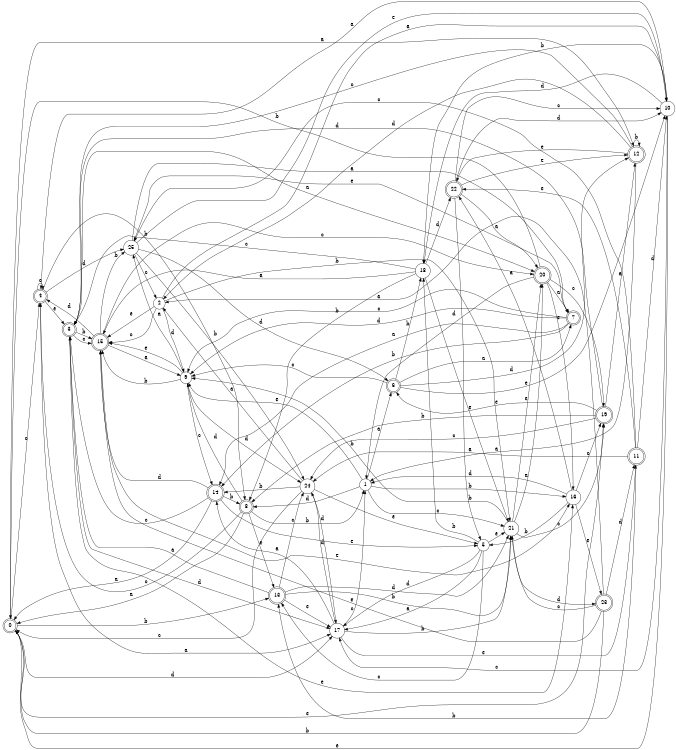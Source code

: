 digraph n21_3 {
__start0 [label="" shape="none"];

rankdir=LR;
size="8,5";

s0 [style="rounded,filled", color="black", fillcolor="white" shape="doublecircle", label="0"];
s1 [style="filled", color="black", fillcolor="white" shape="circle", label="1"];
s2 [style="filled", color="black", fillcolor="white" shape="circle", label="2"];
s3 [style="rounded,filled", color="black", fillcolor="white" shape="doublecircle", label="3"];
s4 [style="rounded,filled", color="black", fillcolor="white" shape="doublecircle", label="4"];
s5 [style="filled", color="black", fillcolor="white" shape="circle", label="5"];
s6 [style="rounded,filled", color="black", fillcolor="white" shape="doublecircle", label="6"];
s7 [style="rounded,filled", color="black", fillcolor="white" shape="doublecircle", label="7"];
s8 [style="rounded,filled", color="black", fillcolor="white" shape="doublecircle", label="8"];
s9 [style="filled", color="black", fillcolor="white" shape="circle", label="9"];
s10 [style="filled", color="black", fillcolor="white" shape="circle", label="10"];
s11 [style="rounded,filled", color="black", fillcolor="white" shape="doublecircle", label="11"];
s12 [style="rounded,filled", color="black", fillcolor="white" shape="doublecircle", label="12"];
s13 [style="rounded,filled", color="black", fillcolor="white" shape="doublecircle", label="13"];
s14 [style="rounded,filled", color="black", fillcolor="white" shape="doublecircle", label="14"];
s15 [style="rounded,filled", color="black", fillcolor="white" shape="doublecircle", label="15"];
s16 [style="filled", color="black", fillcolor="white" shape="circle", label="16"];
s17 [style="filled", color="black", fillcolor="white" shape="circle", label="17"];
s18 [style="filled", color="black", fillcolor="white" shape="circle", label="18"];
s19 [style="rounded,filled", color="black", fillcolor="white" shape="doublecircle", label="19"];
s20 [style="rounded,filled", color="black", fillcolor="white" shape="doublecircle", label="20"];
s21 [style="filled", color="black", fillcolor="white" shape="circle", label="21"];
s22 [style="rounded,filled", color="black", fillcolor="white" shape="doublecircle", label="22"];
s23 [style="rounded,filled", color="black", fillcolor="white" shape="doublecircle", label="23"];
s24 [style="filled", color="black", fillcolor="white" shape="circle", label="24"];
s25 [style="filled", color="black", fillcolor="white" shape="circle", label="25"];
s0 -> s12 [label="a"];
s0 -> s13 [label="b"];
s0 -> s4 [label="c"];
s0 -> s17 [label="d"];
s0 -> s19 [label="e"];
s1 -> s6 [label="a"];
s1 -> s16 [label="b"];
s1 -> s21 [label="c"];
s1 -> s8 [label="d"];
s1 -> s9 [label="e"];
s2 -> s10 [label="a"];
s2 -> s21 [label="b"];
s2 -> s15 [label="c"];
s2 -> s9 [label="d"];
s2 -> s15 [label="e"];
s3 -> s20 [label="a"];
s3 -> s15 [label="b"];
s3 -> s15 [label="c"];
s3 -> s17 [label="d"];
s3 -> s16 [label="e"];
s4 -> s17 [label="a"];
s4 -> s8 [label="b"];
s4 -> s4 [label="c"];
s4 -> s25 [label="d"];
s4 -> s3 [label="e"];
s5 -> s17 [label="a"];
s5 -> s18 [label="b"];
s5 -> s13 [label="c"];
s5 -> s17 [label="d"];
s5 -> s21 [label="e"];
s6 -> s7 [label="a"];
s6 -> s18 [label="b"];
s6 -> s9 [label="c"];
s6 -> s12 [label="d"];
s6 -> s10 [label="e"];
s7 -> s14 [label="a"];
s7 -> s14 [label="b"];
s7 -> s9 [label="c"];
s7 -> s9 [label="d"];
s7 -> s25 [label="e"];
s8 -> s0 [label="a"];
s8 -> s1 [label="b"];
s8 -> s4 [label="c"];
s8 -> s9 [label="d"];
s8 -> s13 [label="e"];
s9 -> s25 [label="a"];
s9 -> s15 [label="b"];
s9 -> s14 [label="c"];
s9 -> s24 [label="d"];
s9 -> s15 [label="e"];
s10 -> s4 [label="a"];
s10 -> s18 [label="b"];
s10 -> s17 [label="c"];
s10 -> s18 [label="d"];
s10 -> s0 [label="e"];
s11 -> s24 [label="a"];
s11 -> s13 [label="b"];
s11 -> s25 [label="c"];
s11 -> s10 [label="d"];
s11 -> s22 [label="e"];
s12 -> s1 [label="a"];
s12 -> s12 [label="b"];
s12 -> s3 [label="c"];
s12 -> s2 [label="d"];
s12 -> s22 [label="e"];
s13 -> s3 [label="a"];
s13 -> s21 [label="b"];
s13 -> s24 [label="c"];
s13 -> s21 [label="d"];
s13 -> s17 [label="e"];
s14 -> s0 [label="a"];
s14 -> s8 [label="b"];
s14 -> s3 [label="c"];
s14 -> s15 [label="d"];
s14 -> s5 [label="e"];
s15 -> s9 [label="a"];
s15 -> s25 [label="b"];
s15 -> s20 [label="c"];
s15 -> s4 [label="d"];
s15 -> s16 [label="e"];
s16 -> s22 [label="a"];
s16 -> s5 [label="b"];
s16 -> s19 [label="c"];
s16 -> s1 [label="d"];
s16 -> s23 [label="e"];
s17 -> s14 [label="a"];
s17 -> s21 [label="b"];
s17 -> s1 [label="c"];
s17 -> s24 [label="d"];
s17 -> s11 [label="e"];
s18 -> s15 [label="a"];
s18 -> s8 [label="b"];
s18 -> s3 [label="c"];
s18 -> s22 [label="d"];
s18 -> s21 [label="e"];
s19 -> s12 [label="a"];
s19 -> s8 [label="b"];
s19 -> s24 [label="c"];
s19 -> s3 [label="d"];
s19 -> s6 [label="e"];
s20 -> s7 [label="a"];
s20 -> s0 [label="b"];
s20 -> s19 [label="c"];
s20 -> s1 [label="d"];
s20 -> s16 [label="e"];
s21 -> s20 [label="a"];
s21 -> s9 [label="b"];
s21 -> s19 [label="c"];
s21 -> s23 [label="d"];
s21 -> s20 [label="e"];
s22 -> s20 [label="a"];
s22 -> s5 [label="b"];
s22 -> s10 [label="c"];
s22 -> s10 [label="d"];
s22 -> s12 [label="e"];
s23 -> s2 [label="a"];
s23 -> s0 [label="b"];
s23 -> s21 [label="c"];
s23 -> s11 [label="d"];
s23 -> s15 [label="e"];
s24 -> s2 [label="a"];
s24 -> s14 [label="b"];
s24 -> s0 [label="c"];
s24 -> s17 [label="d"];
s24 -> s5 [label="e"];
s25 -> s7 [label="a"];
s25 -> s24 [label="b"];
s25 -> s2 [label="c"];
s25 -> s6 [label="d"];
s25 -> s10 [label="e"];

}